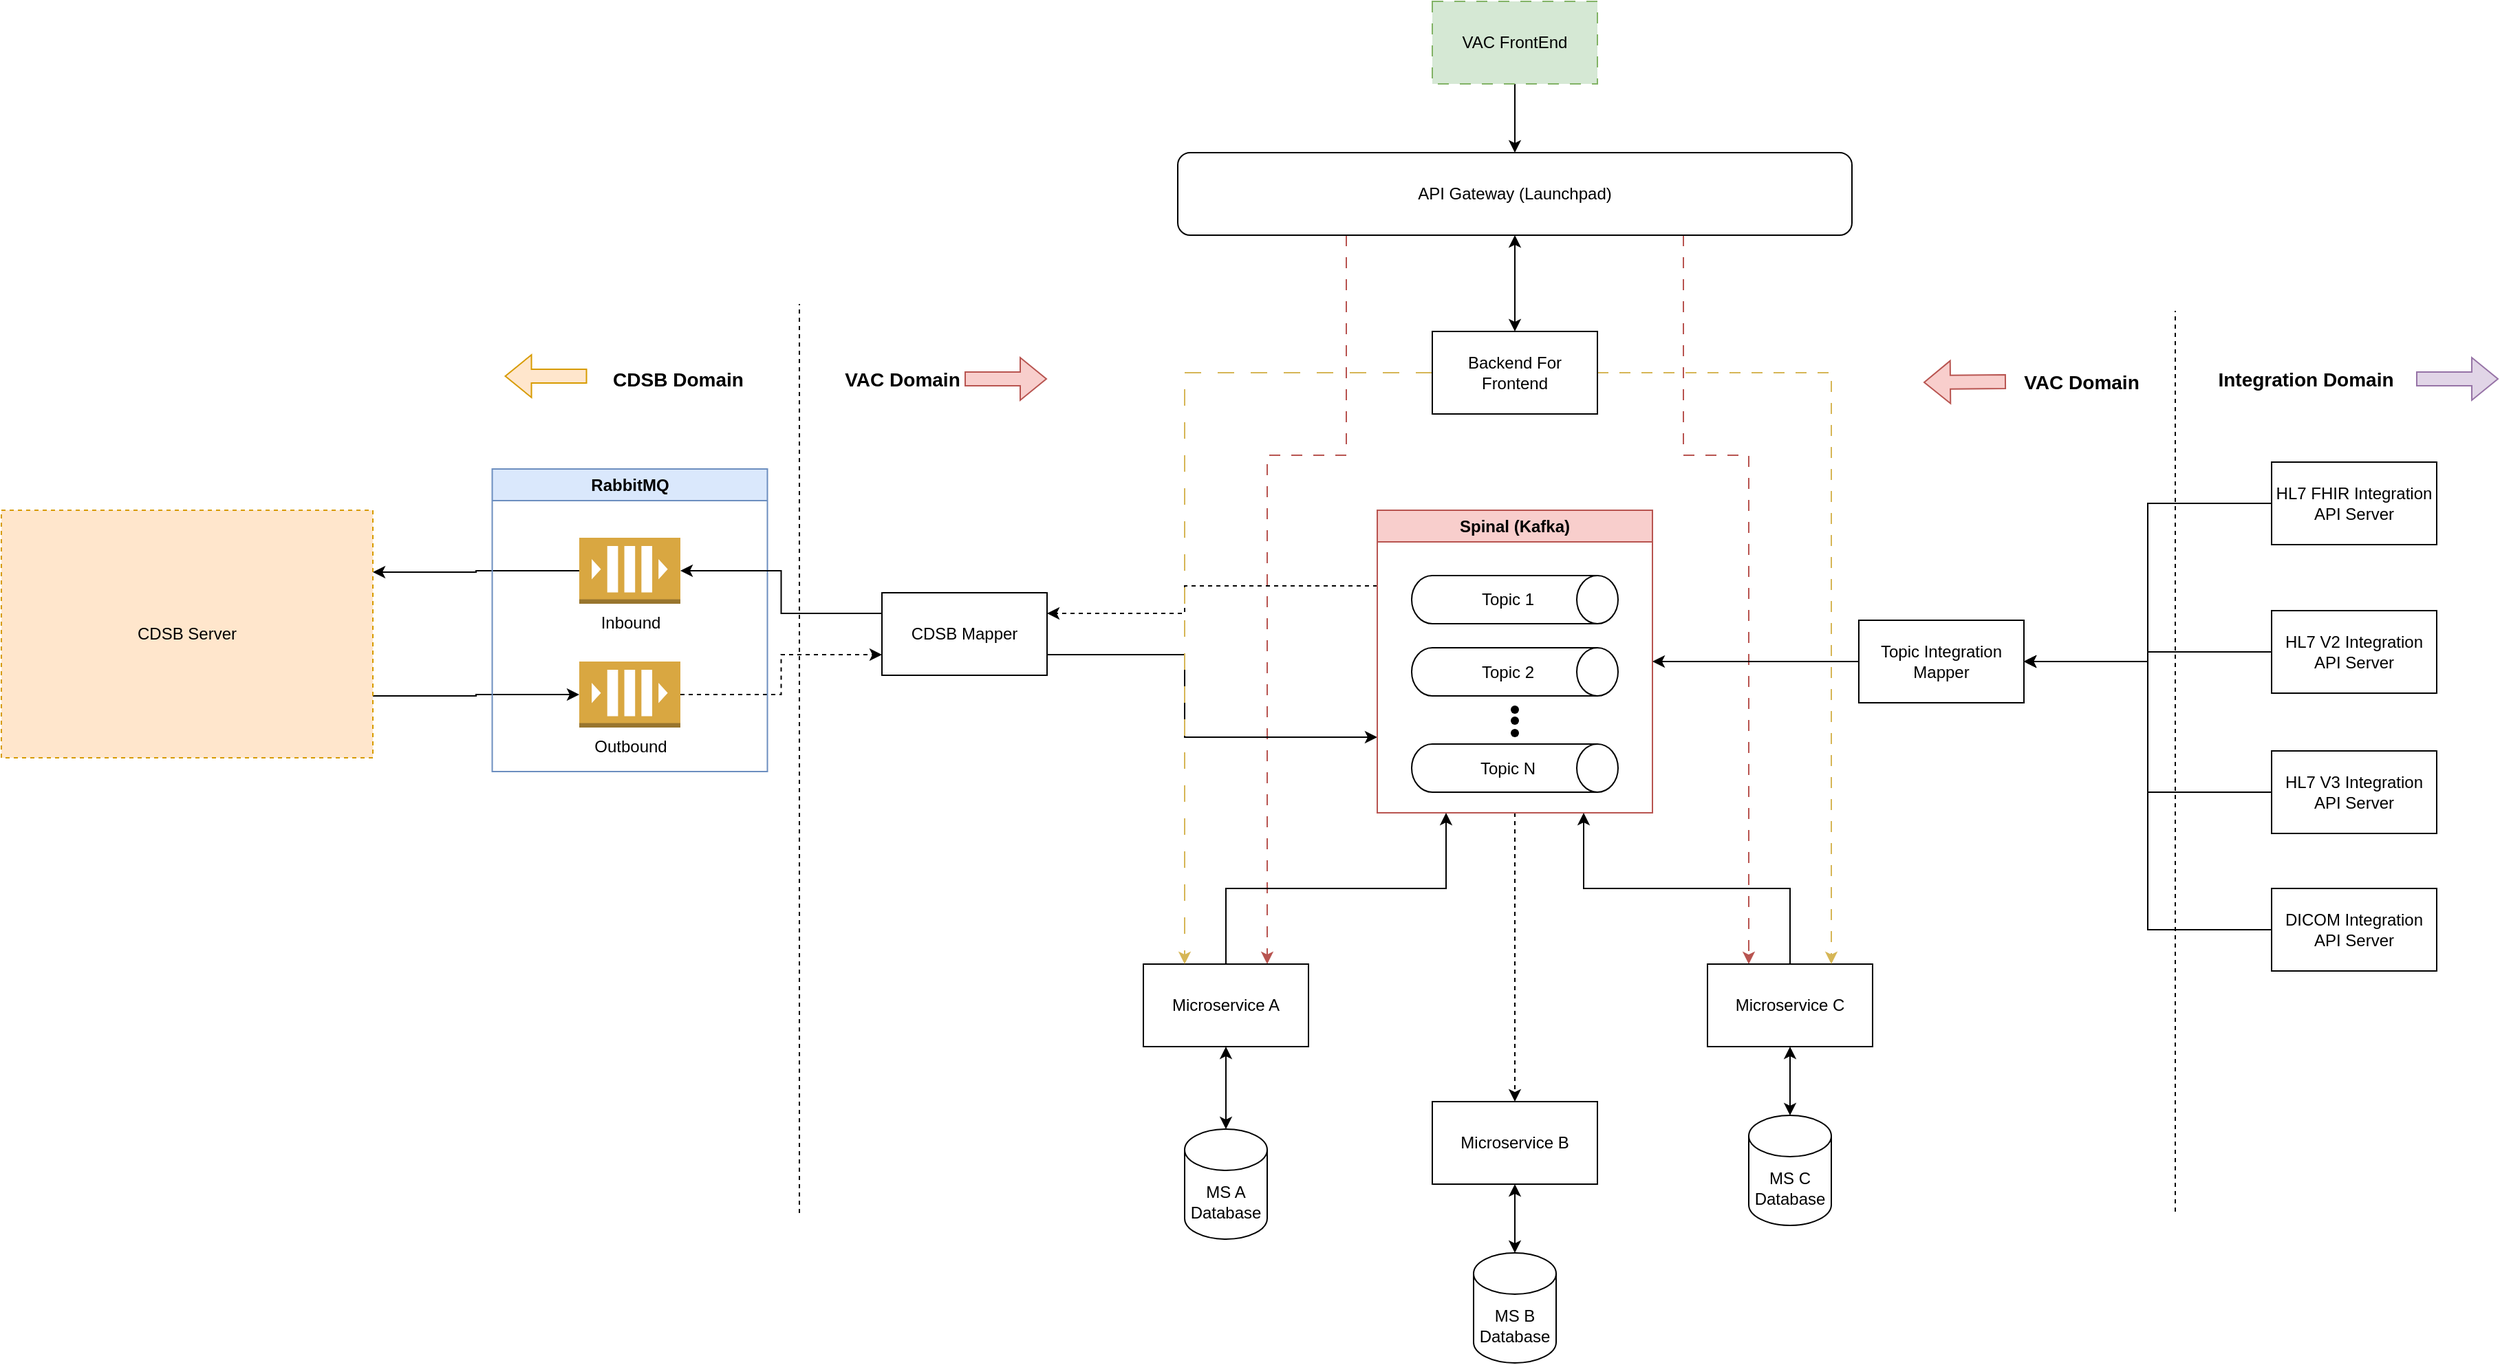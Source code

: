 <mxfile version="21.7.2" type="github">
  <diagram name="Page-1" id="HDLZt7XarpedacUDO0oT">
    <mxGraphModel dx="3290" dy="899" grid="1" gridSize="10" guides="1" tooltips="1" connect="1" arrows="1" fold="1" page="1" pageScale="1" pageWidth="850" pageHeight="1100" math="0" shadow="0">
      <root>
        <mxCell id="0" />
        <mxCell id="1" parent="0" />
        <mxCell id="hpGYN8sblGuqchyIXFJa-3" style="edgeStyle=orthogonalEdgeStyle;rounded=0;orthogonalLoop=1;jettySize=auto;html=1;entryX=0.5;entryY=0;entryDx=0;entryDy=0;" parent="1" source="hpGYN8sblGuqchyIXFJa-1" target="hpGYN8sblGuqchyIXFJa-2" edge="1">
          <mxGeometry relative="1" as="geometry" />
        </mxCell>
        <mxCell id="hpGYN8sblGuqchyIXFJa-1" value="VAC FrontEnd" style="rounded=0;whiteSpace=wrap;html=1;dashed=1;dashPattern=8 8;fillColor=#d5e8d4;strokeColor=#82b366;" parent="1" vertex="1">
          <mxGeometry x="500" y="20" width="120" height="60" as="geometry" />
        </mxCell>
        <mxCell id="hpGYN8sblGuqchyIXFJa-76" style="edgeStyle=orthogonalEdgeStyle;rounded=0;orthogonalLoop=1;jettySize=auto;html=1;entryX=0.5;entryY=0;entryDx=0;entryDy=0;startArrow=classic;startFill=1;" parent="1" source="hpGYN8sblGuqchyIXFJa-2" target="hpGYN8sblGuqchyIXFJa-75" edge="1">
          <mxGeometry relative="1" as="geometry" />
        </mxCell>
        <mxCell id="mcDjeHB3LwWR3SZrDHPG-3" style="edgeStyle=orthogonalEdgeStyle;rounded=0;orthogonalLoop=1;jettySize=auto;html=1;exitX=0.75;exitY=1;exitDx=0;exitDy=0;entryX=0.25;entryY=0;entryDx=0;entryDy=0;dashed=1;dashPattern=8 8;fillColor=#f8cecc;strokeColor=#b85450;" edge="1" parent="1" source="hpGYN8sblGuqchyIXFJa-2" target="hpGYN8sblGuqchyIXFJa-42">
          <mxGeometry relative="1" as="geometry">
            <Array as="points">
              <mxPoint x="683" y="350" />
              <mxPoint x="730" y="350" />
            </Array>
          </mxGeometry>
        </mxCell>
        <mxCell id="mcDjeHB3LwWR3SZrDHPG-4" style="edgeStyle=orthogonalEdgeStyle;rounded=0;orthogonalLoop=1;jettySize=auto;html=1;exitX=0.25;exitY=1;exitDx=0;exitDy=0;entryX=0.75;entryY=0;entryDx=0;entryDy=0;dashed=1;dashPattern=8 8;fillColor=#f8cecc;strokeColor=#b85450;" edge="1" parent="1" source="hpGYN8sblGuqchyIXFJa-2" target="hpGYN8sblGuqchyIXFJa-40">
          <mxGeometry relative="1" as="geometry">
            <Array as="points">
              <mxPoint x="438" y="350" />
              <mxPoint x="380" y="350" />
            </Array>
          </mxGeometry>
        </mxCell>
        <mxCell id="hpGYN8sblGuqchyIXFJa-2" value="API Gateway (Launchpad)" style="rounded=1;whiteSpace=wrap;html=1;" parent="1" vertex="1">
          <mxGeometry x="315" y="130" width="490" height="60" as="geometry" />
        </mxCell>
        <mxCell id="hpGYN8sblGuqchyIXFJa-10" style="edgeStyle=orthogonalEdgeStyle;rounded=0;orthogonalLoop=1;jettySize=auto;html=1;entryX=0;entryY=0.5;entryDx=0;entryDy=0;entryPerimeter=0;exitX=1;exitY=0.75;exitDx=0;exitDy=0;" parent="1" source="hpGYN8sblGuqchyIXFJa-4" target="hpGYN8sblGuqchyIXFJa-9" edge="1">
          <mxGeometry relative="1" as="geometry" />
        </mxCell>
        <mxCell id="hpGYN8sblGuqchyIXFJa-4" value="CDSB Server" style="rounded=0;whiteSpace=wrap;html=1;dashed=1;fillColor=#ffe6cc;strokeColor=#d79b00;" parent="1" vertex="1">
          <mxGeometry x="-540" y="390" width="270" height="180" as="geometry" />
        </mxCell>
        <mxCell id="hpGYN8sblGuqchyIXFJa-19" style="edgeStyle=orthogonalEdgeStyle;rounded=0;orthogonalLoop=1;jettySize=auto;html=1;entryX=0;entryY=0.75;entryDx=0;entryDy=0;exitX=1;exitY=0.75;exitDx=0;exitDy=0;" parent="1" source="hpGYN8sblGuqchyIXFJa-15" target="hpGYN8sblGuqchyIXFJa-17" edge="1">
          <mxGeometry relative="1" as="geometry">
            <mxPoint x="300" y="540" as="sourcePoint" />
            <Array as="points">
              <mxPoint x="320" y="495" />
              <mxPoint x="320" y="555" />
            </Array>
          </mxGeometry>
        </mxCell>
        <mxCell id="hpGYN8sblGuqchyIXFJa-6" value="" style="endArrow=none;dashed=1;html=1;rounded=0;" parent="1" edge="1">
          <mxGeometry width="50" height="50" relative="1" as="geometry">
            <mxPoint x="40" y="901" as="sourcePoint" />
            <mxPoint x="40" y="240" as="targetPoint" />
          </mxGeometry>
        </mxCell>
        <mxCell id="hpGYN8sblGuqchyIXFJa-14" style="edgeStyle=orthogonalEdgeStyle;rounded=0;orthogonalLoop=1;jettySize=auto;html=1;exitX=1;exitY=0.5;exitDx=0;exitDy=0;exitPerimeter=0;entryX=0;entryY=0.75;entryDx=0;entryDy=0;dashed=1;" parent="1" source="hpGYN8sblGuqchyIXFJa-9" target="hpGYN8sblGuqchyIXFJa-15" edge="1">
          <mxGeometry relative="1" as="geometry" />
        </mxCell>
        <mxCell id="hpGYN8sblGuqchyIXFJa-9" value="Outbound" style="outlineConnect=0;dashed=0;verticalLabelPosition=bottom;verticalAlign=top;align=center;html=1;shape=mxgraph.aws3.queue;fillColor=#D9A741;gradientColor=none;" parent="1" vertex="1">
          <mxGeometry x="-120" y="500" width="73.5" height="48" as="geometry" />
        </mxCell>
        <mxCell id="hpGYN8sblGuqchyIXFJa-12" style="edgeStyle=orthogonalEdgeStyle;rounded=0;orthogonalLoop=1;jettySize=auto;html=1;entryX=1;entryY=0.25;entryDx=0;entryDy=0;" parent="1" source="hpGYN8sblGuqchyIXFJa-11" target="hpGYN8sblGuqchyIXFJa-4" edge="1">
          <mxGeometry relative="1" as="geometry" />
        </mxCell>
        <mxCell id="hpGYN8sblGuqchyIXFJa-11" value="Inbound" style="outlineConnect=0;dashed=0;verticalLabelPosition=bottom;verticalAlign=top;align=center;html=1;shape=mxgraph.aws3.queue;fillColor=#D9A741;gradientColor=none;" parent="1" vertex="1">
          <mxGeometry x="-120" y="410" width="73.5" height="48" as="geometry" />
        </mxCell>
        <mxCell id="hpGYN8sblGuqchyIXFJa-13" value="RabbitMQ" style="swimlane;whiteSpace=wrap;html=1;fillColor=#dae8fc;strokeColor=#6c8ebf;" parent="1" vertex="1">
          <mxGeometry x="-183.25" y="360" width="200" height="220" as="geometry" />
        </mxCell>
        <mxCell id="hpGYN8sblGuqchyIXFJa-16" style="edgeStyle=orthogonalEdgeStyle;rounded=0;orthogonalLoop=1;jettySize=auto;html=1;entryX=1;entryY=0.5;entryDx=0;entryDy=0;entryPerimeter=0;exitX=0;exitY=0.25;exitDx=0;exitDy=0;" parent="1" source="hpGYN8sblGuqchyIXFJa-15" target="hpGYN8sblGuqchyIXFJa-11" edge="1">
          <mxGeometry relative="1" as="geometry" />
        </mxCell>
        <mxCell id="hpGYN8sblGuqchyIXFJa-15" value="CDSB Mapper" style="rounded=0;whiteSpace=wrap;html=1;" parent="1" vertex="1">
          <mxGeometry x="100" y="450" width="120" height="60" as="geometry" />
        </mxCell>
        <mxCell id="hpGYN8sblGuqchyIXFJa-18" style="edgeStyle=orthogonalEdgeStyle;rounded=0;orthogonalLoop=1;jettySize=auto;html=1;entryX=1;entryY=0.25;entryDx=0;entryDy=0;dashed=1;exitX=0;exitY=0.25;exitDx=0;exitDy=0;" parent="1" source="hpGYN8sblGuqchyIXFJa-17" target="hpGYN8sblGuqchyIXFJa-15" edge="1">
          <mxGeometry relative="1" as="geometry">
            <Array as="points">
              <mxPoint x="320" y="445" />
              <mxPoint x="320" y="465" />
            </Array>
          </mxGeometry>
        </mxCell>
        <mxCell id="hpGYN8sblGuqchyIXFJa-44" style="edgeStyle=orthogonalEdgeStyle;rounded=0;orthogonalLoop=1;jettySize=auto;html=1;exitX=0.5;exitY=1;exitDx=0;exitDy=0;entryX=0.5;entryY=0;entryDx=0;entryDy=0;dashed=1;" parent="1" source="hpGYN8sblGuqchyIXFJa-17" target="hpGYN8sblGuqchyIXFJa-41" edge="1">
          <mxGeometry relative="1" as="geometry" />
        </mxCell>
        <mxCell id="hpGYN8sblGuqchyIXFJa-17" value="Spinal (Kafka)" style="swimlane;whiteSpace=wrap;html=1;fillColor=#f8cecc;strokeColor=#b85450;" parent="1" vertex="1">
          <mxGeometry x="460" y="390" width="200" height="220" as="geometry" />
        </mxCell>
        <mxCell id="hpGYN8sblGuqchyIXFJa-22" value="" style="group" parent="hpGYN8sblGuqchyIXFJa-17" vertex="1" connectable="0">
          <mxGeometry x="25" y="47.5" width="150" height="35" as="geometry" />
        </mxCell>
        <mxCell id="hpGYN8sblGuqchyIXFJa-20" value="" style="shape=cylinder3;whiteSpace=wrap;html=1;boundedLbl=1;backgroundOutline=1;size=15;rotation=90;" parent="hpGYN8sblGuqchyIXFJa-22" vertex="1">
          <mxGeometry x="57.5" y="-57.5" width="35" height="150" as="geometry" />
        </mxCell>
        <mxCell id="hpGYN8sblGuqchyIXFJa-21" value="Topic 1" style="text;html=1;strokeColor=none;fillColor=none;align=center;verticalAlign=middle;whiteSpace=wrap;rounded=0;" parent="hpGYN8sblGuqchyIXFJa-22" vertex="1">
          <mxGeometry x="40" y="2.5" width="60" height="30" as="geometry" />
        </mxCell>
        <mxCell id="hpGYN8sblGuqchyIXFJa-23" value="" style="group" parent="hpGYN8sblGuqchyIXFJa-17" vertex="1" connectable="0">
          <mxGeometry x="25" y="100" width="150" height="35" as="geometry" />
        </mxCell>
        <mxCell id="hpGYN8sblGuqchyIXFJa-24" value="" style="shape=cylinder3;whiteSpace=wrap;html=1;boundedLbl=1;backgroundOutline=1;size=15;rotation=90;" parent="hpGYN8sblGuqchyIXFJa-23" vertex="1">
          <mxGeometry x="57.5" y="-57.5" width="35" height="150" as="geometry" />
        </mxCell>
        <mxCell id="hpGYN8sblGuqchyIXFJa-25" value="Topic 2" style="text;html=1;strokeColor=none;fillColor=none;align=center;verticalAlign=middle;whiteSpace=wrap;rounded=0;" parent="hpGYN8sblGuqchyIXFJa-23" vertex="1">
          <mxGeometry x="40" y="2.5" width="60" height="30" as="geometry" />
        </mxCell>
        <mxCell id="hpGYN8sblGuqchyIXFJa-26" value="" style="group" parent="hpGYN8sblGuqchyIXFJa-17" vertex="1" connectable="0">
          <mxGeometry x="25" y="170" width="150" height="35" as="geometry" />
        </mxCell>
        <mxCell id="hpGYN8sblGuqchyIXFJa-27" value="" style="shape=cylinder3;whiteSpace=wrap;html=1;boundedLbl=1;backgroundOutline=1;size=15;rotation=90;" parent="hpGYN8sblGuqchyIXFJa-26" vertex="1">
          <mxGeometry x="57.5" y="-57.5" width="35" height="150" as="geometry" />
        </mxCell>
        <mxCell id="hpGYN8sblGuqchyIXFJa-28" value="Topic N" style="text;html=1;strokeColor=none;fillColor=none;align=center;verticalAlign=middle;whiteSpace=wrap;rounded=0;" parent="hpGYN8sblGuqchyIXFJa-26" vertex="1">
          <mxGeometry x="40" y="2.5" width="60" height="30" as="geometry" />
        </mxCell>
        <mxCell id="hpGYN8sblGuqchyIXFJa-32" value="" style="shape=waypoint;sketch=0;size=6;pointerEvents=1;points=[];fillColor=none;resizable=0;rotatable=0;perimeter=centerPerimeter;snapToPoint=1;" parent="hpGYN8sblGuqchyIXFJa-17" vertex="1">
          <mxGeometry x="90" y="135" width="20" height="20" as="geometry" />
        </mxCell>
        <mxCell id="hpGYN8sblGuqchyIXFJa-33" value="" style="shape=waypoint;sketch=0;size=6;pointerEvents=1;points=[];fillColor=none;resizable=0;rotatable=0;perimeter=centerPerimeter;snapToPoint=1;" parent="hpGYN8sblGuqchyIXFJa-17" vertex="1">
          <mxGeometry x="90" y="143" width="20" height="20" as="geometry" />
        </mxCell>
        <mxCell id="hpGYN8sblGuqchyIXFJa-34" value="" style="shape=waypoint;sketch=0;size=6;pointerEvents=1;points=[];fillColor=none;resizable=0;rotatable=0;perimeter=centerPerimeter;snapToPoint=1;" parent="1" vertex="1">
          <mxGeometry x="550" y="542" width="20" height="20" as="geometry" />
        </mxCell>
        <mxCell id="hpGYN8sblGuqchyIXFJa-38" value="" style="group" parent="1" vertex="1" connectable="0">
          <mxGeometry x="50" y="280" width="170" height="30" as="geometry" />
        </mxCell>
        <mxCell id="hpGYN8sblGuqchyIXFJa-35" value="&lt;b&gt;&lt;font style=&quot;font-size: 14px;&quot;&gt;VAC Domain&lt;/font&gt;&lt;/b&gt;" style="text;html=1;strokeColor=none;fillColor=none;align=center;verticalAlign=middle;whiteSpace=wrap;rounded=0;" parent="hpGYN8sblGuqchyIXFJa-38" vertex="1">
          <mxGeometry width="130" height="30" as="geometry" />
        </mxCell>
        <mxCell id="hpGYN8sblGuqchyIXFJa-37" value="" style="shape=flexArrow;endArrow=classic;html=1;rounded=0;fillColor=#f8cecc;strokeColor=#b85450;exitX=1;exitY=0.5;exitDx=0;exitDy=0;" parent="hpGYN8sblGuqchyIXFJa-38" edge="1">
          <mxGeometry width="50" height="50" relative="1" as="geometry">
            <mxPoint x="110" y="14.5" as="sourcePoint" />
            <mxPoint x="170" y="14.5" as="targetPoint" />
          </mxGeometry>
        </mxCell>
        <mxCell id="hpGYN8sblGuqchyIXFJa-39" value="" style="group" parent="1" vertex="1" connectable="0">
          <mxGeometry x="-174.25" y="280" width="191" height="30" as="geometry" />
        </mxCell>
        <mxCell id="hpGYN8sblGuqchyIXFJa-7" value="&lt;b&gt;&lt;font style=&quot;font-size: 14px;&quot;&gt;CDSB Domain&lt;/font&gt;&lt;/b&gt;" style="text;html=1;strokeColor=none;fillColor=none;align=center;verticalAlign=middle;whiteSpace=wrap;rounded=0;" parent="hpGYN8sblGuqchyIXFJa-39" vertex="1">
          <mxGeometry x="61" width="130" height="30" as="geometry" />
        </mxCell>
        <mxCell id="hpGYN8sblGuqchyIXFJa-8" value="" style="shape=flexArrow;endArrow=classic;html=1;rounded=0;fillColor=#ffe6cc;strokeColor=#d79b00;" parent="hpGYN8sblGuqchyIXFJa-39" edge="1">
          <mxGeometry width="50" height="50" relative="1" as="geometry">
            <mxPoint x="60" y="12.5" as="sourcePoint" />
            <mxPoint y="12.5" as="targetPoint" />
          </mxGeometry>
        </mxCell>
        <mxCell id="hpGYN8sblGuqchyIXFJa-43" style="edgeStyle=orthogonalEdgeStyle;rounded=0;orthogonalLoop=1;jettySize=auto;html=1;entryX=0.25;entryY=1;entryDx=0;entryDy=0;exitX=0.5;exitY=0;exitDx=0;exitDy=0;" parent="1" source="hpGYN8sblGuqchyIXFJa-40" target="hpGYN8sblGuqchyIXFJa-17" edge="1">
          <mxGeometry relative="1" as="geometry" />
        </mxCell>
        <mxCell id="hpGYN8sblGuqchyIXFJa-58" style="edgeStyle=orthogonalEdgeStyle;rounded=0;orthogonalLoop=1;jettySize=auto;html=1;entryX=0.5;entryY=0;entryDx=0;entryDy=0;entryPerimeter=0;startArrow=classic;startFill=1;" parent="1" source="hpGYN8sblGuqchyIXFJa-40" target="hpGYN8sblGuqchyIXFJa-57" edge="1">
          <mxGeometry relative="1" as="geometry" />
        </mxCell>
        <mxCell id="hpGYN8sblGuqchyIXFJa-40" value="Microservice A" style="rounded=0;whiteSpace=wrap;html=1;" parent="1" vertex="1">
          <mxGeometry x="290" y="720" width="120" height="60" as="geometry" />
        </mxCell>
        <mxCell id="hpGYN8sblGuqchyIXFJa-60" style="edgeStyle=orthogonalEdgeStyle;rounded=0;orthogonalLoop=1;jettySize=auto;html=1;entryX=0.5;entryY=0;entryDx=0;entryDy=0;entryPerimeter=0;startArrow=classic;startFill=1;" parent="1" source="hpGYN8sblGuqchyIXFJa-41" target="hpGYN8sblGuqchyIXFJa-59" edge="1">
          <mxGeometry relative="1" as="geometry" />
        </mxCell>
        <mxCell id="hpGYN8sblGuqchyIXFJa-41" value="Microservice B" style="rounded=0;whiteSpace=wrap;html=1;" parent="1" vertex="1">
          <mxGeometry x="500" y="820" width="120" height="60" as="geometry" />
        </mxCell>
        <mxCell id="hpGYN8sblGuqchyIXFJa-45" style="edgeStyle=orthogonalEdgeStyle;rounded=0;orthogonalLoop=1;jettySize=auto;html=1;entryX=0.75;entryY=1;entryDx=0;entryDy=0;exitX=0.5;exitY=0;exitDx=0;exitDy=0;" parent="1" source="hpGYN8sblGuqchyIXFJa-42" target="hpGYN8sblGuqchyIXFJa-17" edge="1">
          <mxGeometry relative="1" as="geometry" />
        </mxCell>
        <mxCell id="hpGYN8sblGuqchyIXFJa-62" style="edgeStyle=orthogonalEdgeStyle;rounded=0;orthogonalLoop=1;jettySize=auto;html=1;entryX=0.5;entryY=0;entryDx=0;entryDy=0;entryPerimeter=0;startArrow=classic;startFill=1;" parent="1" source="hpGYN8sblGuqchyIXFJa-42" target="hpGYN8sblGuqchyIXFJa-61" edge="1">
          <mxGeometry relative="1" as="geometry" />
        </mxCell>
        <mxCell id="hpGYN8sblGuqchyIXFJa-42" value="Microservice C" style="rounded=0;whiteSpace=wrap;html=1;" parent="1" vertex="1">
          <mxGeometry x="700" y="720" width="120" height="60" as="geometry" />
        </mxCell>
        <mxCell id="hpGYN8sblGuqchyIXFJa-46" value="" style="endArrow=none;dashed=1;html=1;rounded=0;" parent="1" edge="1">
          <mxGeometry width="50" height="50" relative="1" as="geometry">
            <mxPoint x="1040" y="900" as="sourcePoint" />
            <mxPoint x="1040" y="245" as="targetPoint" />
          </mxGeometry>
        </mxCell>
        <mxCell id="hpGYN8sblGuqchyIXFJa-50" value="&lt;span style=&quot;font-size: 14px;&quot;&gt;&lt;b&gt;Integration Domain&lt;/b&gt;&lt;/span&gt;" style="text;html=1;strokeColor=none;fillColor=none;align=center;verticalAlign=middle;whiteSpace=wrap;rounded=0;" parent="1" vertex="1">
          <mxGeometry x="1070" y="280" width="130" height="30" as="geometry" />
        </mxCell>
        <mxCell id="hpGYN8sblGuqchyIXFJa-51" value="" style="shape=flexArrow;endArrow=classic;html=1;rounded=0;fillColor=#e1d5e7;strokeColor=#9673a6;exitX=1;exitY=0.5;exitDx=0;exitDy=0;" parent="1" edge="1">
          <mxGeometry width="50" height="50" relative="1" as="geometry">
            <mxPoint x="1215" y="294.5" as="sourcePoint" />
            <mxPoint x="1275" y="294.5" as="targetPoint" />
          </mxGeometry>
        </mxCell>
        <mxCell id="hpGYN8sblGuqchyIXFJa-56" value="" style="group" parent="1" vertex="1" connectable="0">
          <mxGeometry x="857" y="282" width="180" height="30" as="geometry" />
        </mxCell>
        <mxCell id="hpGYN8sblGuqchyIXFJa-54" value="&lt;b&gt;&lt;font style=&quot;font-size: 14px;&quot;&gt;VAC Domain&lt;/font&gt;&lt;/b&gt;" style="text;html=1;strokeColor=none;fillColor=none;align=center;verticalAlign=middle;whiteSpace=wrap;rounded=0;" parent="hpGYN8sblGuqchyIXFJa-56" vertex="1">
          <mxGeometry x="50" width="130" height="30" as="geometry" />
        </mxCell>
        <mxCell id="hpGYN8sblGuqchyIXFJa-55" value="" style="shape=flexArrow;endArrow=classic;html=1;rounded=0;fillColor=#f8cecc;strokeColor=#b85450;exitX=1;exitY=0.5;exitDx=0;exitDy=0;" parent="hpGYN8sblGuqchyIXFJa-56" edge="1">
          <mxGeometry width="50" height="50" relative="1" as="geometry">
            <mxPoint x="60" y="14.5" as="sourcePoint" />
            <mxPoint y="15" as="targetPoint" />
          </mxGeometry>
        </mxCell>
        <mxCell id="hpGYN8sblGuqchyIXFJa-57" value="MS A Database" style="shape=cylinder3;whiteSpace=wrap;html=1;boundedLbl=1;backgroundOutline=1;size=15;" parent="1" vertex="1">
          <mxGeometry x="320" y="840" width="60" height="80" as="geometry" />
        </mxCell>
        <mxCell id="hpGYN8sblGuqchyIXFJa-59" value="MS B Database" style="shape=cylinder3;whiteSpace=wrap;html=1;boundedLbl=1;backgroundOutline=1;size=15;" parent="1" vertex="1">
          <mxGeometry x="530" y="930" width="60" height="80" as="geometry" />
        </mxCell>
        <mxCell id="hpGYN8sblGuqchyIXFJa-61" value="MS C Database" style="shape=cylinder3;whiteSpace=wrap;html=1;boundedLbl=1;backgroundOutline=1;size=15;" parent="1" vertex="1">
          <mxGeometry x="730" y="830" width="60" height="80" as="geometry" />
        </mxCell>
        <mxCell id="hpGYN8sblGuqchyIXFJa-70" style="edgeStyle=orthogonalEdgeStyle;rounded=0;orthogonalLoop=1;jettySize=auto;html=1;entryX=1;entryY=0.5;entryDx=0;entryDy=0;" parent="1" source="hpGYN8sblGuqchyIXFJa-64" target="hpGYN8sblGuqchyIXFJa-68" edge="1">
          <mxGeometry relative="1" as="geometry">
            <mxPoint x="930" y="530" as="targetPoint" />
            <Array as="points">
              <mxPoint x="1020" y="385" />
              <mxPoint x="1020" y="500" />
            </Array>
          </mxGeometry>
        </mxCell>
        <mxCell id="hpGYN8sblGuqchyIXFJa-64" value="HL7 FHIR Integration API Server" style="rounded=0;whiteSpace=wrap;html=1;" parent="1" vertex="1">
          <mxGeometry x="1110" y="355" width="120" height="60" as="geometry" />
        </mxCell>
        <mxCell id="hpGYN8sblGuqchyIXFJa-71" style="edgeStyle=orthogonalEdgeStyle;rounded=0;orthogonalLoop=1;jettySize=auto;html=1;entryX=1;entryY=0.5;entryDx=0;entryDy=0;" parent="1" source="hpGYN8sblGuqchyIXFJa-65" target="hpGYN8sblGuqchyIXFJa-68" edge="1">
          <mxGeometry relative="1" as="geometry">
            <mxPoint x="950" y="520" as="targetPoint" />
            <Array as="points">
              <mxPoint x="1020" y="493" />
              <mxPoint x="1020" y="500" />
            </Array>
          </mxGeometry>
        </mxCell>
        <mxCell id="hpGYN8sblGuqchyIXFJa-65" value="HL7 V2 Integration API Server" style="rounded=0;whiteSpace=wrap;html=1;" parent="1" vertex="1">
          <mxGeometry x="1110" y="463" width="120" height="60" as="geometry" />
        </mxCell>
        <mxCell id="hpGYN8sblGuqchyIXFJa-72" style="edgeStyle=orthogonalEdgeStyle;rounded=0;orthogonalLoop=1;jettySize=auto;html=1;entryX=1;entryY=0.5;entryDx=0;entryDy=0;" parent="1" source="hpGYN8sblGuqchyIXFJa-66" target="hpGYN8sblGuqchyIXFJa-68" edge="1">
          <mxGeometry relative="1" as="geometry">
            <mxPoint x="960" y="470" as="targetPoint" />
            <Array as="points">
              <mxPoint x="1020" y="595" />
              <mxPoint x="1020" y="500" />
            </Array>
          </mxGeometry>
        </mxCell>
        <mxCell id="hpGYN8sblGuqchyIXFJa-66" value="HL7 V3 Integration API Server" style="rounded=0;whiteSpace=wrap;html=1;" parent="1" vertex="1">
          <mxGeometry x="1110" y="565" width="120" height="60" as="geometry" />
        </mxCell>
        <mxCell id="hpGYN8sblGuqchyIXFJa-73" style="edgeStyle=orthogonalEdgeStyle;rounded=0;orthogonalLoop=1;jettySize=auto;html=1;entryX=1;entryY=0.5;entryDx=0;entryDy=0;" parent="1" source="hpGYN8sblGuqchyIXFJa-67" target="hpGYN8sblGuqchyIXFJa-68" edge="1">
          <mxGeometry relative="1" as="geometry">
            <Array as="points">
              <mxPoint x="1020" y="695" />
              <mxPoint x="1020" y="500" />
            </Array>
          </mxGeometry>
        </mxCell>
        <mxCell id="hpGYN8sblGuqchyIXFJa-67" value="DICOM Integration API Server" style="rounded=0;whiteSpace=wrap;html=1;" parent="1" vertex="1">
          <mxGeometry x="1110" y="665" width="120" height="60" as="geometry" />
        </mxCell>
        <mxCell id="hpGYN8sblGuqchyIXFJa-74" style="edgeStyle=orthogonalEdgeStyle;rounded=0;orthogonalLoop=1;jettySize=auto;html=1;entryX=1;entryY=0.5;entryDx=0;entryDy=0;" parent="1" source="hpGYN8sblGuqchyIXFJa-68" target="hpGYN8sblGuqchyIXFJa-17" edge="1">
          <mxGeometry relative="1" as="geometry" />
        </mxCell>
        <mxCell id="hpGYN8sblGuqchyIXFJa-68" value="Topic Integration Mapper&lt;br&gt;" style="rounded=0;whiteSpace=wrap;html=1;" parent="1" vertex="1">
          <mxGeometry x="810" y="470" width="120" height="60" as="geometry" />
        </mxCell>
        <mxCell id="mcDjeHB3LwWR3SZrDHPG-1" style="edgeStyle=orthogonalEdgeStyle;rounded=0;orthogonalLoop=1;jettySize=auto;html=1;entryX=0.25;entryY=0;entryDx=0;entryDy=0;fillColor=#fff2cc;strokeColor=#d6b656;dashed=1;dashPattern=12 12;" edge="1" parent="1" source="hpGYN8sblGuqchyIXFJa-75" target="hpGYN8sblGuqchyIXFJa-40">
          <mxGeometry relative="1" as="geometry" />
        </mxCell>
        <mxCell id="mcDjeHB3LwWR3SZrDHPG-2" style="edgeStyle=orthogonalEdgeStyle;rounded=0;orthogonalLoop=1;jettySize=auto;html=1;entryX=0.75;entryY=0;entryDx=0;entryDy=0;dashed=1;dashPattern=8 8;fillColor=#fff2cc;strokeColor=#d6b656;" edge="1" parent="1" source="hpGYN8sblGuqchyIXFJa-75" target="hpGYN8sblGuqchyIXFJa-42">
          <mxGeometry relative="1" as="geometry" />
        </mxCell>
        <mxCell id="hpGYN8sblGuqchyIXFJa-75" value="Backend For Frontend" style="rounded=0;whiteSpace=wrap;html=1;" parent="1" vertex="1">
          <mxGeometry x="500" y="260" width="120" height="60" as="geometry" />
        </mxCell>
      </root>
    </mxGraphModel>
  </diagram>
</mxfile>
